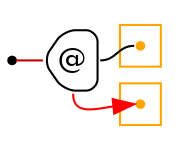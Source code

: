 digraph G {
  rankdir=LR;
  edge[arrowhead=none,arrowtail=none];
  node[fixedsize=true,shape=circle]
  size="9.201041666666667,5.219270833333334";
  labeldistance=0;
  nodesep=.175;
  ranksep=.175;

 nd1[shape=point];
 nd2[label="@",tooltip="nd2-AppGraph",style=rounded,orientation=90,shape=house,width=.4,height=.4,color="#000000"];
 subgraph cluster_nd4 {
   graph[style=fill,color="orange"];
   ndcluster_nd4[tooltip="nd4",orientation=90,shape=point,color="orange"];
 };
 subgraph cluster_nd99 {
   graph[style=fill,color="orange"];
   ndcluster_nd99[tooltip="nd99",orientation=90,shape=point,color="orange"];
 };

  nd2->ndcluster_nd4[tailport=e,headport=w];
  nd2->ndcluster_nd99[tailport=s,headport=w,color=red,arrowhead=normal];
  nd1->nd2[tailport=e,headport=w,color="#b70000",arrowhead=none,arrowtail=none];
}